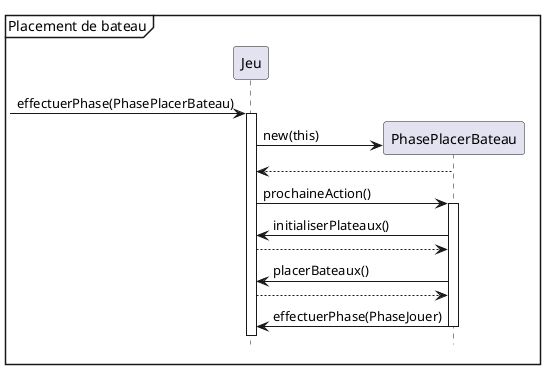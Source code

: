 @startuml
'https://plantuml.com/sequence-diagram

hide footbox
mainframe Placement de bateau

participant Jeu
participant PhasePlacerBateau


-> Jeu : effectuerPhase(PhasePlacerBateau)
activate Jeu
create PhasePlacerBateau
Jeu -> PhasePlacerBateau : new(this)

Jeu <-- PhasePlacerBateau

Jeu -> PhasePlacerBateau : prochaineAction()
activate PhasePlacerBateau
Jeu <- PhasePlacerBateau : initialiserPlateaux()
Jeu --> PhasePlacerBateau
Jeu <- PhasePlacerBateau : placerBateaux()
Jeu --> PhasePlacerBateau

Jeu <- PhasePlacerBateau : effectuerPhase(PhaseJouer)
deactivate PhasePlacerBateau

@enduml
